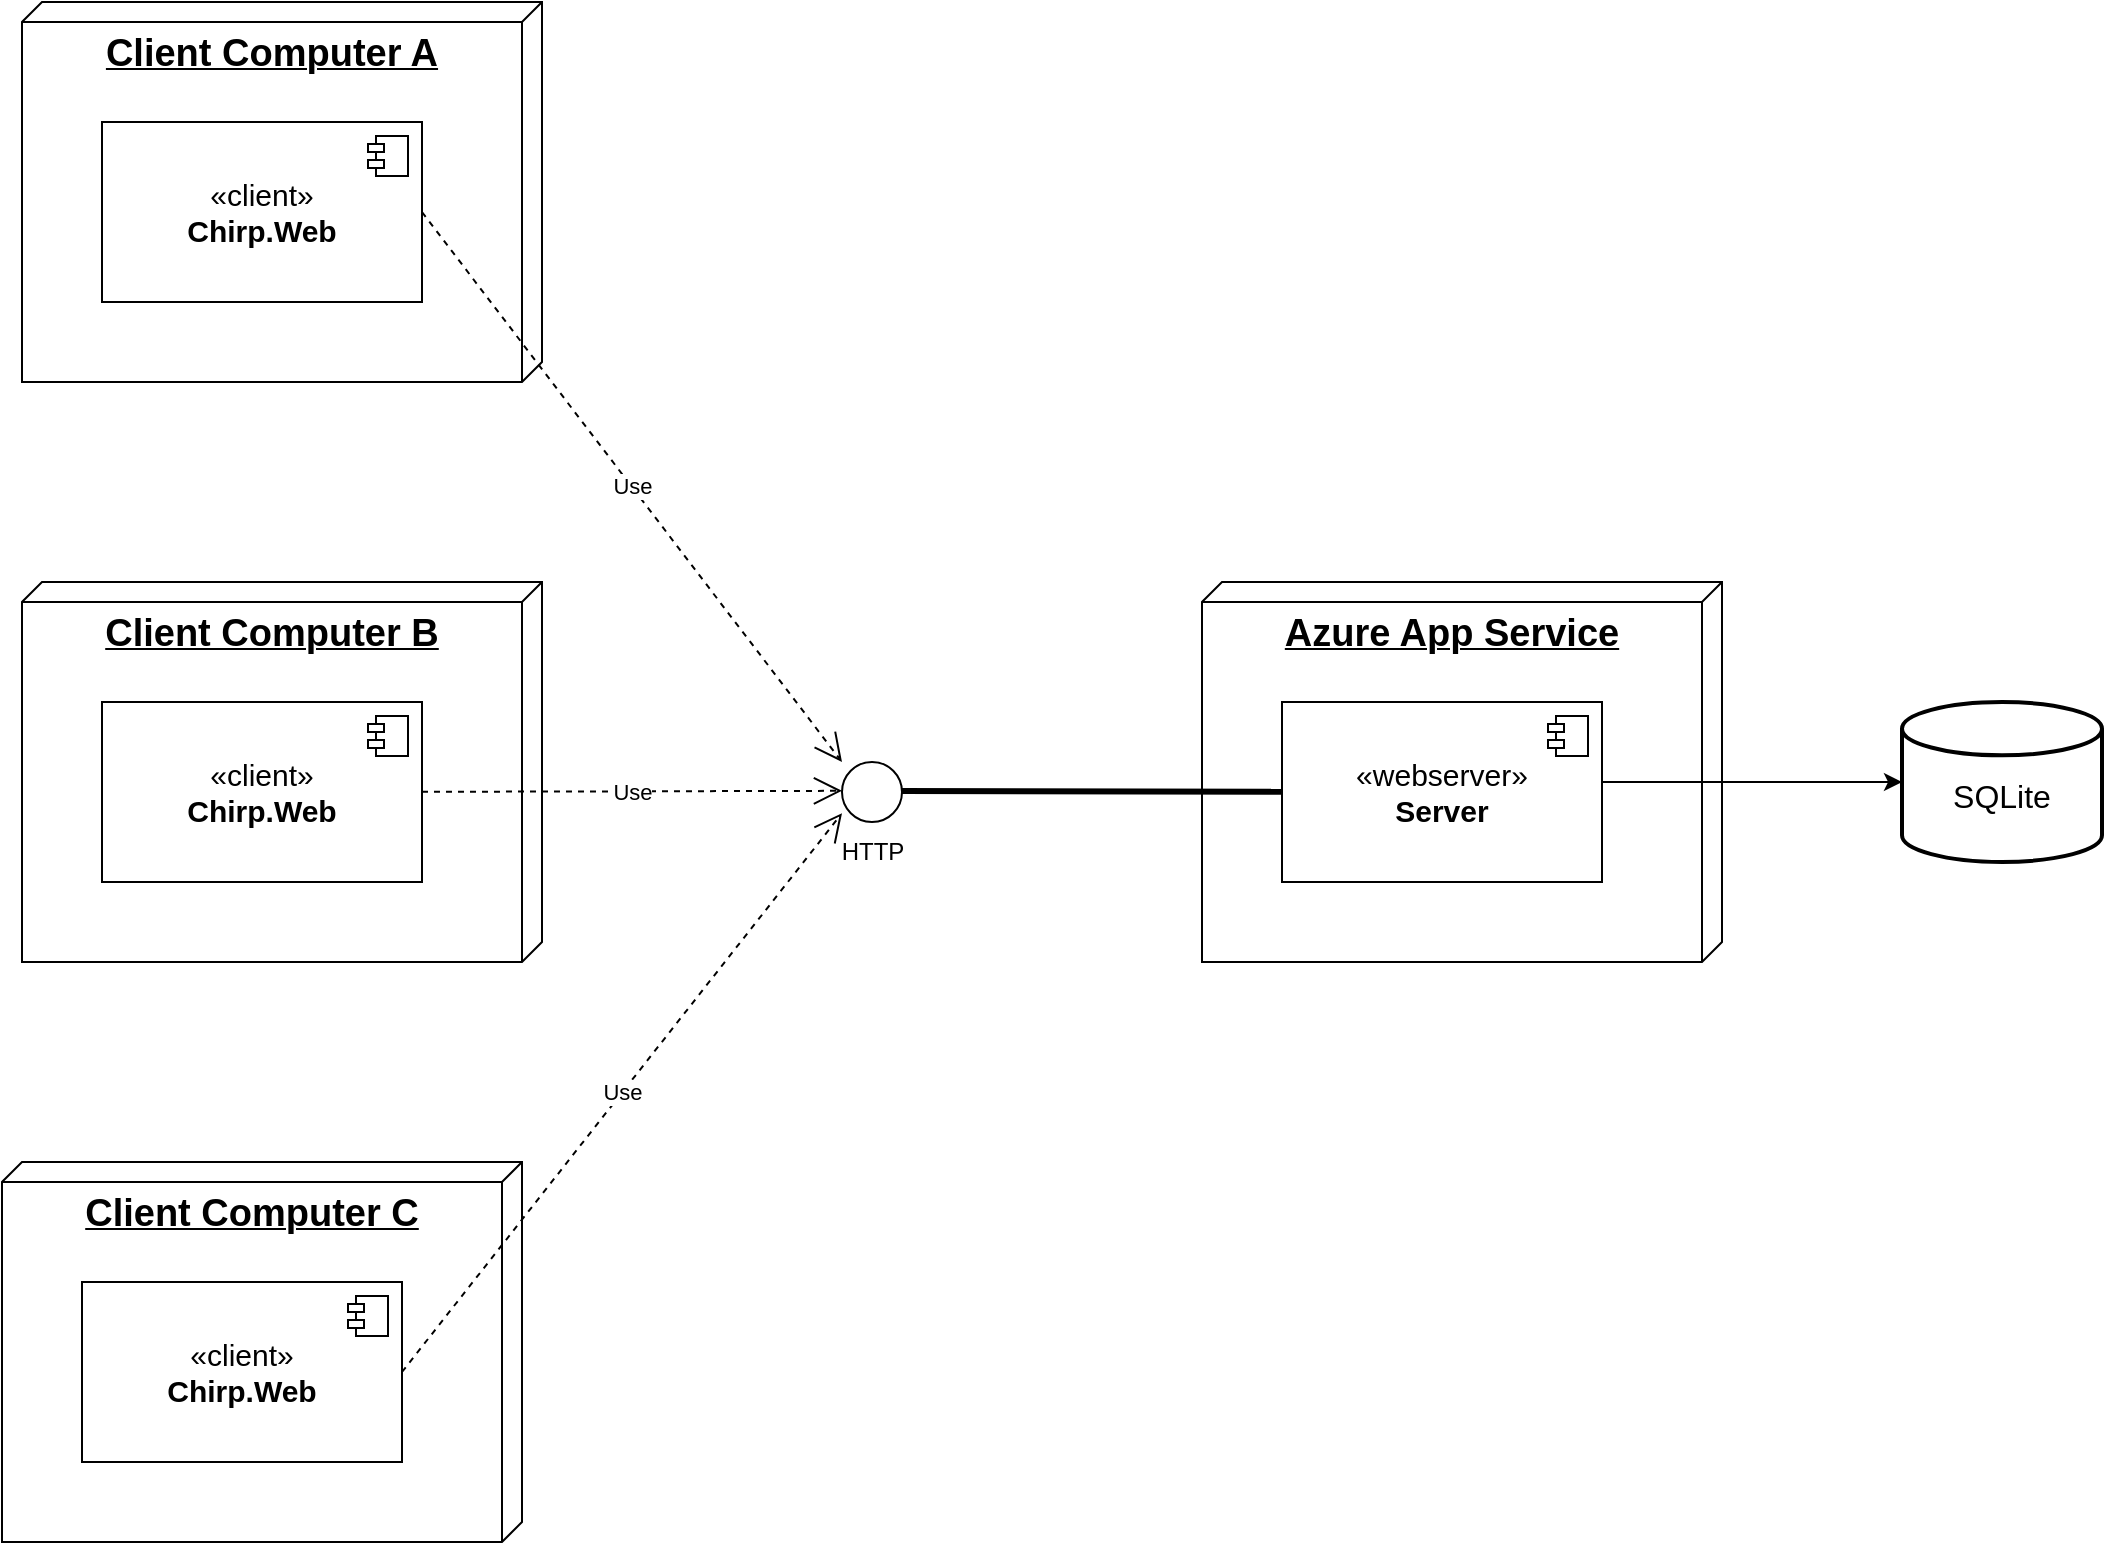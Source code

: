 <mxfile version="25.0.2">
  <diagram id="C5RBs43oDa-KdzZeNtuy" name="Page-1">
    <mxGraphModel dx="1949" dy="2024" grid="1" gridSize="10" guides="1" tooltips="1" connect="1" arrows="1" fold="1" page="1" pageScale="1" pageWidth="827" pageHeight="1169" math="0" shadow="0">
      <root>
        <mxCell id="WIyWlLk6GJQsqaUBKTNV-0" />
        <mxCell id="WIyWlLk6GJQsqaUBKTNV-1" parent="WIyWlLk6GJQsqaUBKTNV-0" />
        <mxCell id="ThWcLZxYjRYsOGCqL9PE-1" value="&lt;div&gt;&lt;br&gt;&lt;/div&gt;&lt;font style=&quot;font-size: 16px;&quot;&gt;SQLite&lt;/font&gt;" style="strokeWidth=2;html=1;shape=mxgraph.flowchart.database;whiteSpace=wrap;" vertex="1" parent="WIyWlLk6GJQsqaUBKTNV-1">
          <mxGeometry x="880" y="310" width="100" height="80" as="geometry" />
        </mxCell>
        <mxCell id="ThWcLZxYjRYsOGCqL9PE-2" value="&lt;b&gt;&lt;font style=&quot;font-size: 19px;&quot;&gt;Azure App Service&lt;/font&gt;&lt;/b&gt;" style="verticalAlign=top;align=center;spacingTop=8;spacingLeft=2;spacingRight=12;shape=cube;size=10;direction=south;fontStyle=4;html=1;whiteSpace=wrap;" vertex="1" parent="WIyWlLk6GJQsqaUBKTNV-1">
          <mxGeometry x="530" y="250" width="260" height="190" as="geometry" />
        </mxCell>
        <mxCell id="ThWcLZxYjRYsOGCqL9PE-3" value="&lt;font style=&quot;font-size: 15px;&quot;&gt;«webserver»&lt;br&gt;&lt;b style=&quot;&quot;&gt;Server&lt;/b&gt;&lt;/font&gt;" style="html=1;dropTarget=0;whiteSpace=wrap;" vertex="1" parent="WIyWlLk6GJQsqaUBKTNV-1">
          <mxGeometry x="570" y="310" width="160" height="90" as="geometry" />
        </mxCell>
        <mxCell id="ThWcLZxYjRYsOGCqL9PE-4" value="" style="shape=module;jettyWidth=8;jettyHeight=4;" vertex="1" parent="ThWcLZxYjRYsOGCqL9PE-3">
          <mxGeometry x="1" width="20" height="20" relative="1" as="geometry">
            <mxPoint x="-27" y="7" as="offset" />
          </mxGeometry>
        </mxCell>
        <mxCell id="ThWcLZxYjRYsOGCqL9PE-6" value="" style="ellipse;html=1;" vertex="1" parent="WIyWlLk6GJQsqaUBKTNV-1">
          <mxGeometry x="350" y="340" width="30" height="30" as="geometry" />
        </mxCell>
        <mxCell id="ThWcLZxYjRYsOGCqL9PE-8" value="HTTP" style="text;html=1;align=center;verticalAlign=middle;resizable=0;points=[];autosize=1;strokeColor=none;fillColor=none;" vertex="1" parent="WIyWlLk6GJQsqaUBKTNV-1">
          <mxGeometry x="340" y="370" width="50" height="30" as="geometry" />
        </mxCell>
        <mxCell id="ThWcLZxYjRYsOGCqL9PE-9" value="" style="endArrow=none;startArrow=none;endFill=0;startFill=0;endSize=8;html=1;verticalAlign=bottom;labelBackgroundColor=none;strokeWidth=3;rounded=0;" edge="1" parent="WIyWlLk6GJQsqaUBKTNV-1" target="ThWcLZxYjRYsOGCqL9PE-3">
          <mxGeometry width="160" relative="1" as="geometry">
            <mxPoint x="380" y="354.5" as="sourcePoint" />
            <mxPoint x="540" y="354.5" as="targetPoint" />
          </mxGeometry>
        </mxCell>
        <mxCell id="ThWcLZxYjRYsOGCqL9PE-11" value="" style="edgeStyle=none;orthogonalLoop=1;jettySize=auto;html=1;rounded=0;" edge="1" parent="WIyWlLk6GJQsqaUBKTNV-1">
          <mxGeometry width="100" relative="1" as="geometry">
            <mxPoint x="730" y="350" as="sourcePoint" />
            <mxPoint x="880" y="350" as="targetPoint" />
            <Array as="points" />
          </mxGeometry>
        </mxCell>
        <mxCell id="ThWcLZxYjRYsOGCqL9PE-13" value="&lt;b&gt;&lt;font style=&quot;font-size: 19px;&quot;&gt;Client Computer B&lt;/font&gt;&lt;/b&gt;" style="verticalAlign=top;align=center;spacingTop=8;spacingLeft=2;spacingRight=12;shape=cube;size=10;direction=south;fontStyle=4;html=1;whiteSpace=wrap;" vertex="1" parent="WIyWlLk6GJQsqaUBKTNV-1">
          <mxGeometry x="-60" y="250" width="260" height="190" as="geometry" />
        </mxCell>
        <mxCell id="ThWcLZxYjRYsOGCqL9PE-16" value="&lt;font style=&quot;font-size: 15px;&quot;&gt;«client»&lt;br&gt;&lt;b style=&quot;&quot;&gt;Chirp.Web&lt;/b&gt;&lt;/font&gt;" style="html=1;dropTarget=0;whiteSpace=wrap;" vertex="1" parent="WIyWlLk6GJQsqaUBKTNV-1">
          <mxGeometry x="-20" y="310" width="160" height="90" as="geometry" />
        </mxCell>
        <mxCell id="ThWcLZxYjRYsOGCqL9PE-17" value="" style="shape=module;jettyWidth=8;jettyHeight=4;" vertex="1" parent="ThWcLZxYjRYsOGCqL9PE-16">
          <mxGeometry x="1" width="20" height="20" relative="1" as="geometry">
            <mxPoint x="-27" y="7" as="offset" />
          </mxGeometry>
        </mxCell>
        <mxCell id="ThWcLZxYjRYsOGCqL9PE-10" value="Use" style="endArrow=open;endSize=12;dashed=1;html=1;rounded=0;exitX=1;exitY=0.5;exitDx=0;exitDy=0;" edge="1" parent="WIyWlLk6GJQsqaUBKTNV-1">
          <mxGeometry width="160" relative="1" as="geometry">
            <mxPoint x="140" y="354.91" as="sourcePoint" />
            <mxPoint x="350" y="354.41" as="targetPoint" />
          </mxGeometry>
        </mxCell>
        <mxCell id="ThWcLZxYjRYsOGCqL9PE-19" value="&lt;b&gt;&lt;font style=&quot;font-size: 19px;&quot;&gt;Client Computer A&lt;/font&gt;&lt;/b&gt;" style="verticalAlign=top;align=center;spacingTop=8;spacingLeft=2;spacingRight=12;shape=cube;size=10;direction=south;fontStyle=4;html=1;whiteSpace=wrap;" vertex="1" parent="WIyWlLk6GJQsqaUBKTNV-1">
          <mxGeometry x="-60" y="-40" width="260" height="190" as="geometry" />
        </mxCell>
        <mxCell id="ThWcLZxYjRYsOGCqL9PE-20" value="&lt;font style=&quot;font-size: 15px;&quot;&gt;«client»&lt;br&gt;&lt;b style=&quot;&quot;&gt;Chirp.Web&lt;/b&gt;&lt;/font&gt;" style="html=1;dropTarget=0;whiteSpace=wrap;" vertex="1" parent="WIyWlLk6GJQsqaUBKTNV-1">
          <mxGeometry x="-20" y="20" width="160" height="90" as="geometry" />
        </mxCell>
        <mxCell id="ThWcLZxYjRYsOGCqL9PE-21" value="" style="shape=module;jettyWidth=8;jettyHeight=4;" vertex="1" parent="ThWcLZxYjRYsOGCqL9PE-20">
          <mxGeometry x="1" width="20" height="20" relative="1" as="geometry">
            <mxPoint x="-27" y="7" as="offset" />
          </mxGeometry>
        </mxCell>
        <mxCell id="ThWcLZxYjRYsOGCqL9PE-22" value="&lt;b&gt;&lt;font style=&quot;font-size: 19px;&quot;&gt;Client Computer C&lt;/font&gt;&lt;/b&gt;" style="verticalAlign=top;align=center;spacingTop=8;spacingLeft=2;spacingRight=12;shape=cube;size=10;direction=south;fontStyle=4;html=1;whiteSpace=wrap;" vertex="1" parent="WIyWlLk6GJQsqaUBKTNV-1">
          <mxGeometry x="-70" y="540" width="260" height="190" as="geometry" />
        </mxCell>
        <mxCell id="ThWcLZxYjRYsOGCqL9PE-23" value="&lt;font style=&quot;font-size: 15px;&quot;&gt;«client»&lt;br&gt;&lt;b style=&quot;&quot;&gt;Chirp.Web&lt;/b&gt;&lt;/font&gt;" style="html=1;dropTarget=0;whiteSpace=wrap;" vertex="1" parent="WIyWlLk6GJQsqaUBKTNV-1">
          <mxGeometry x="-30" y="600" width="160" height="90" as="geometry" />
        </mxCell>
        <mxCell id="ThWcLZxYjRYsOGCqL9PE-24" value="" style="shape=module;jettyWidth=8;jettyHeight=4;" vertex="1" parent="ThWcLZxYjRYsOGCqL9PE-23">
          <mxGeometry x="1" width="20" height="20" relative="1" as="geometry">
            <mxPoint x="-27" y="7" as="offset" />
          </mxGeometry>
        </mxCell>
        <mxCell id="ThWcLZxYjRYsOGCqL9PE-25" value="Use" style="endArrow=open;endSize=12;dashed=1;html=1;rounded=0;exitX=1;exitY=0.5;exitDx=0;exitDy=0;entryX=0;entryY=1;entryDx=0;entryDy=0;" edge="1" parent="WIyWlLk6GJQsqaUBKTNV-1" source="ThWcLZxYjRYsOGCqL9PE-23">
          <mxGeometry width="160" relative="1" as="geometry">
            <mxPoint x="145.61" y="644.91" as="sourcePoint" />
            <mxPoint x="350.003" y="365.607" as="targetPoint" />
          </mxGeometry>
        </mxCell>
        <mxCell id="ThWcLZxYjRYsOGCqL9PE-26" value="Use" style="endArrow=open;endSize=12;dashed=1;html=1;rounded=0;exitX=1;exitY=0.5;exitDx=0;exitDy=0;" edge="1" parent="WIyWlLk6GJQsqaUBKTNV-1" source="ThWcLZxYjRYsOGCqL9PE-20">
          <mxGeometry width="160" relative="1" as="geometry">
            <mxPoint x="120" y="200.5" as="sourcePoint" />
            <mxPoint x="350" y="340" as="targetPoint" />
          </mxGeometry>
        </mxCell>
      </root>
    </mxGraphModel>
  </diagram>
</mxfile>
